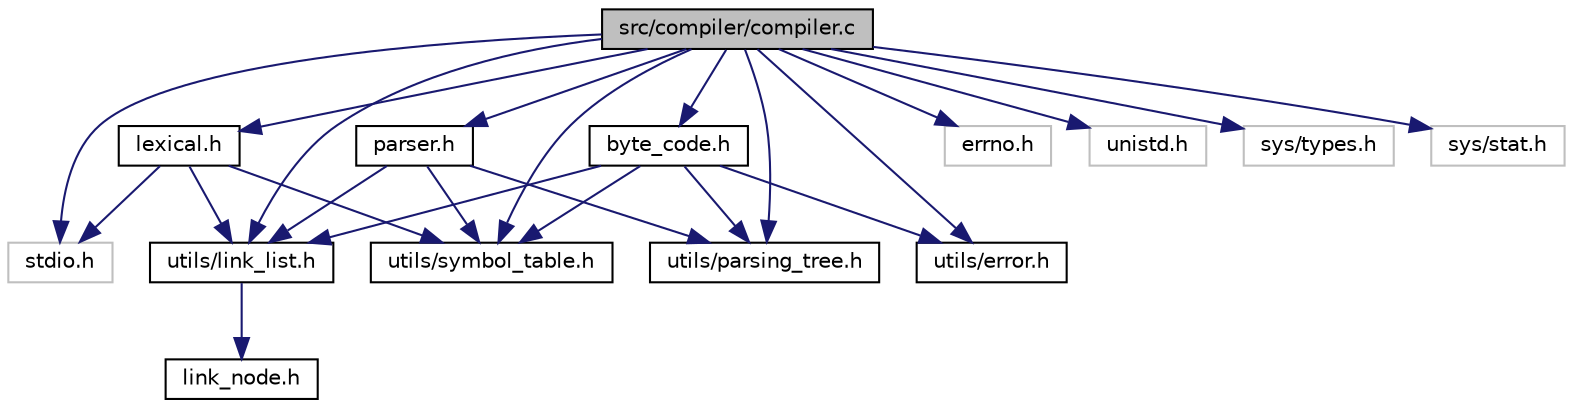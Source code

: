 digraph "src/compiler/compiler.c"
{
 // INTERACTIVE_SVG=YES
  edge [fontname="Helvetica",fontsize="10",labelfontname="Helvetica",labelfontsize="10"];
  node [fontname="Helvetica",fontsize="10",shape=record];
  Node0 [label="src/compiler/compiler.c",height=0.2,width=0.4,color="black", fillcolor="grey75", style="filled", fontcolor="black"];
  Node0 -> Node1 [color="midnightblue",fontsize="10",style="solid",fontname="Helvetica"];
  Node1 [label="stdio.h",height=0.2,width=0.4,color="grey75", fillcolor="white", style="filled"];
  Node0 -> Node2 [color="midnightblue",fontsize="10",style="solid",fontname="Helvetica"];
  Node2 [label="errno.h",height=0.2,width=0.4,color="grey75", fillcolor="white", style="filled"];
  Node0 -> Node3 [color="midnightblue",fontsize="10",style="solid",fontname="Helvetica"];
  Node3 [label="unistd.h",height=0.2,width=0.4,color="grey75", fillcolor="white", style="filled"];
  Node0 -> Node4 [color="midnightblue",fontsize="10",style="solid",fontname="Helvetica"];
  Node4 [label="sys/types.h",height=0.2,width=0.4,color="grey75", fillcolor="white", style="filled"];
  Node0 -> Node5 [color="midnightblue",fontsize="10",style="solid",fontname="Helvetica"];
  Node5 [label="sys/stat.h",height=0.2,width=0.4,color="grey75", fillcolor="white", style="filled"];
  Node0 -> Node6 [color="midnightblue",fontsize="10",style="solid",fontname="Helvetica"];
  Node6 [label="utils/link_list.h",height=0.2,width=0.4,color="black", fillcolor="white", style="filled",URL="$d4/d51/link__list_8h.html",tooltip="Purpose: link_list data structure. "];
  Node6 -> Node7 [color="midnightblue",fontsize="10",style="solid",fontname="Helvetica"];
  Node7 [label="link_node.h",height=0.2,width=0.4,color="black", fillcolor="white", style="filled",URL="$d9/d56/link__node_8h.html",tooltip="Purpose: link_node data structure. "];
  Node0 -> Node8 [color="midnightblue",fontsize="10",style="solid",fontname="Helvetica"];
  Node8 [label="utils/symbol_table.h",height=0.2,width=0.4,color="black", fillcolor="white", style="filled",URL="$d2/dd5/symbol__table_8h.html",tooltip="Purpose: symbol table data structure. "];
  Node0 -> Node9 [color="midnightblue",fontsize="10",style="solid",fontname="Helvetica"];
  Node9 [label="utils/parsing_tree.h",height=0.2,width=0.4,color="black", fillcolor="white", style="filled",URL="$d4/da2/parsing__tree_8h.html",tooltip="Purpose: the node of parsing tree data structure. "];
  Node0 -> Node10 [color="midnightblue",fontsize="10",style="solid",fontname="Helvetica"];
  Node10 [label="utils/error.h",height=0.2,width=0.4,color="black", fillcolor="white", style="filled",URL="$da/d41/error_8h.html",tooltip="dealing with compiler error "];
  Node0 -> Node11 [color="midnightblue",fontsize="10",style="solid",fontname="Helvetica"];
  Node11 [label="lexical.h",height=0.2,width=0.4,color="black", fillcolor="white", style="filled",URL="$db/db7/lexical_8h.html",tooltip="Purpose: Interface for the lexical analysis for the code. "];
  Node11 -> Node1 [color="midnightblue",fontsize="10",style="solid",fontname="Helvetica"];
  Node11 -> Node8 [color="midnightblue",fontsize="10",style="solid",fontname="Helvetica"];
  Node11 -> Node6 [color="midnightblue",fontsize="10",style="solid",fontname="Helvetica"];
  Node0 -> Node12 [color="midnightblue",fontsize="10",style="solid",fontname="Helvetica"];
  Node12 [label="parser.h",height=0.2,width=0.4,color="black", fillcolor="white", style="filled",URL="$d5/d36/parser_8h.html",tooltip="Purpose: generate a parsing tree using token list and symbol table. "];
  Node12 -> Node9 [color="midnightblue",fontsize="10",style="solid",fontname="Helvetica"];
  Node12 -> Node8 [color="midnightblue",fontsize="10",style="solid",fontname="Helvetica"];
  Node12 -> Node6 [color="midnightblue",fontsize="10",style="solid",fontname="Helvetica"];
  Node0 -> Node13 [color="midnightblue",fontsize="10",style="solid",fontname="Helvetica"];
  Node13 [label="byte_code.h",height=0.2,width=0.4,color="black", fillcolor="white", style="filled",URL="$d7/d6f/byte__code_8h.html",tooltip="Purpose: byte code operation. "];
  Node13 -> Node6 [color="midnightblue",fontsize="10",style="solid",fontname="Helvetica"];
  Node13 -> Node8 [color="midnightblue",fontsize="10",style="solid",fontname="Helvetica"];
  Node13 -> Node9 [color="midnightblue",fontsize="10",style="solid",fontname="Helvetica"];
  Node13 -> Node10 [color="midnightblue",fontsize="10",style="solid",fontname="Helvetica"];
}
